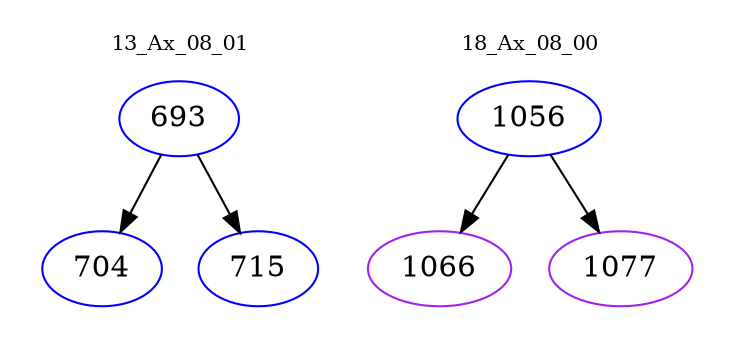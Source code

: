 digraph{
subgraph cluster_0 {
color = white
label = "13_Ax_08_01";
fontsize=10;
T0_693 [label="693", color="blue"]
T0_693 -> T0_704 [color="black"]
T0_704 [label="704", color="blue"]
T0_693 -> T0_715 [color="black"]
T0_715 [label="715", color="blue"]
}
subgraph cluster_1 {
color = white
label = "18_Ax_08_00";
fontsize=10;
T1_1056 [label="1056", color="blue"]
T1_1056 -> T1_1066 [color="black"]
T1_1066 [label="1066", color="purple"]
T1_1056 -> T1_1077 [color="black"]
T1_1077 [label="1077", color="purple"]
}
}
